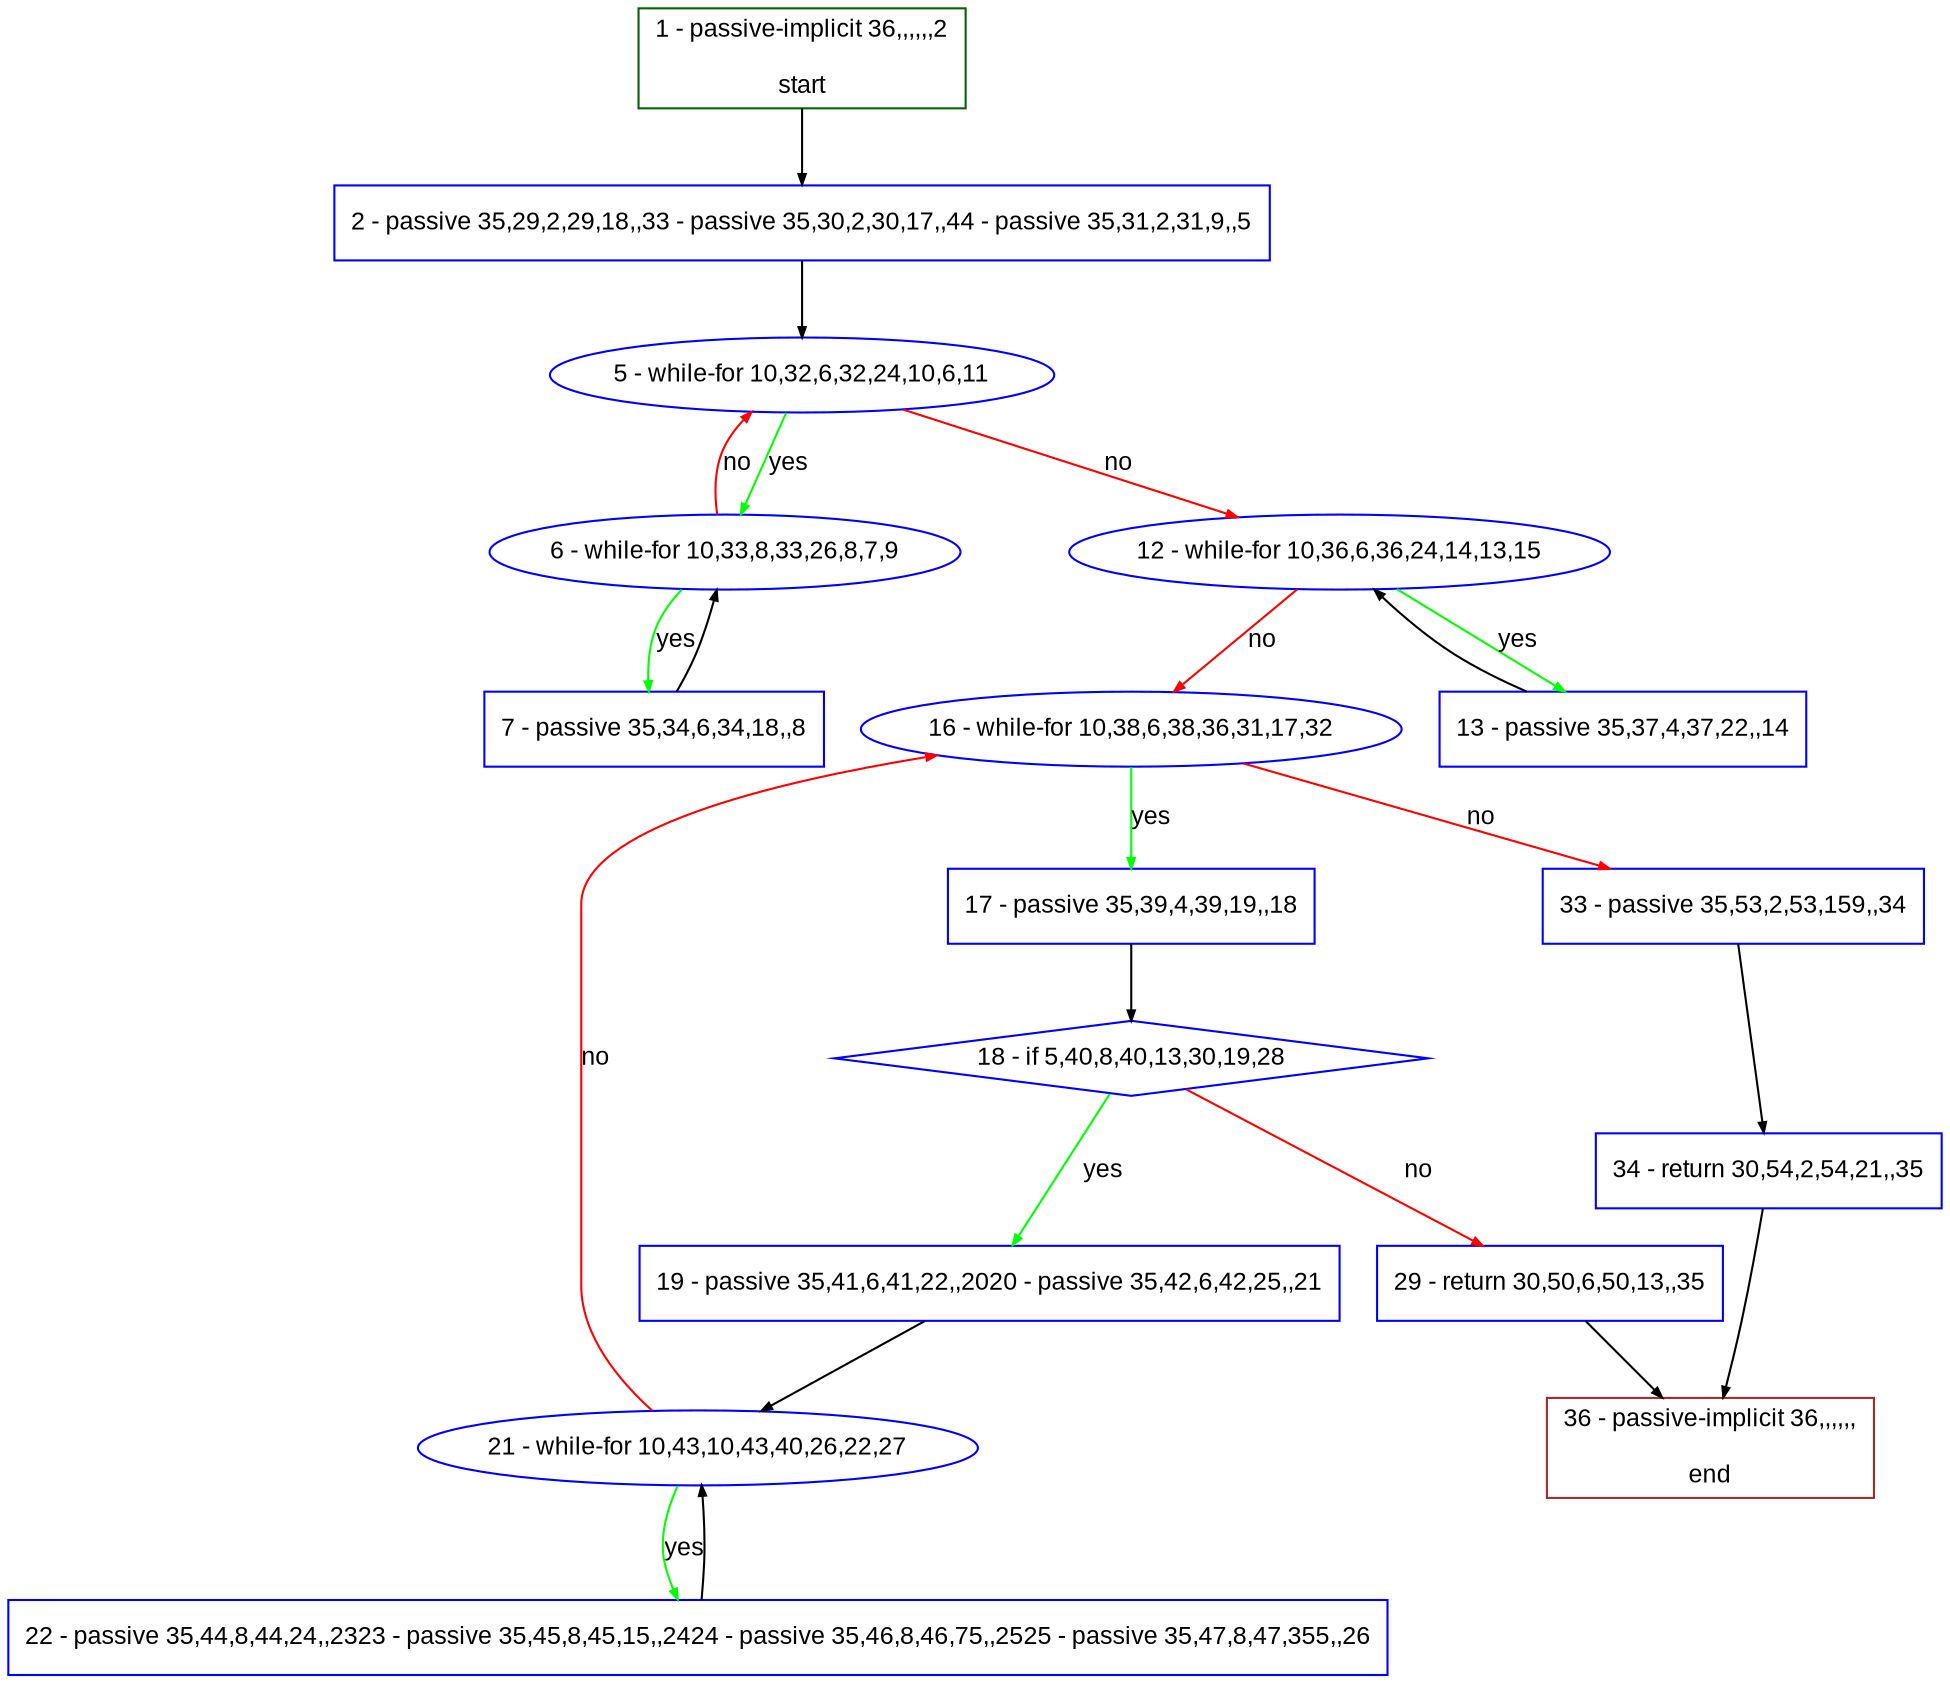 digraph "" {
  graph [pack="true", label="", fontsize="12", packmode="clust", fontname="Arial", fillcolor="#FFFFCC", bgcolor="white", style="rounded,filled", compound="true"];
  node [node_initialized="no", label="", color="grey", fontsize="12", fillcolor="white", fontname="Arial", style="filled", shape="rectangle", compound="true", fixedsize="false"];
  edge [fontcolor="black", arrowhead="normal", arrowtail="none", arrowsize="0.5", ltail="", label="", color="black", fontsize="12", lhead="", fontname="Arial", dir="forward", compound="true"];
  __N1 [label="2 - passive 35,29,2,29,18,,33 - passive 35,30,2,30,17,,44 - passive 35,31,2,31,9,,5", color="#0000ff", fillcolor="#ffffff", style="filled", shape="box"];
  __N2 [label="1 - passive-implicit 36,,,,,,2\n\nstart", color="#006400", fillcolor="#ffffff", style="filled", shape="box"];
  __N3 [label="5 - while-for 10,32,6,32,24,10,6,11", color="#0000ff", fillcolor="#ffffff", style="filled", shape="oval"];
  __N4 [label="6 - while-for 10,33,8,33,26,8,7,9", color="#0000ff", fillcolor="#ffffff", style="filled", shape="oval"];
  __N5 [label="12 - while-for 10,36,6,36,24,14,13,15", color="#0000ff", fillcolor="#ffffff", style="filled", shape="oval"];
  __N6 [label="7 - passive 35,34,6,34,18,,8", color="#0000ff", fillcolor="#ffffff", style="filled", shape="box"];
  __N7 [label="13 - passive 35,37,4,37,22,,14", color="#0000ff", fillcolor="#ffffff", style="filled", shape="box"];
  __N8 [label="16 - while-for 10,38,6,38,36,31,17,32", color="#0000ff", fillcolor="#ffffff", style="filled", shape="oval"];
  __N9 [label="17 - passive 35,39,4,39,19,,18", color="#0000ff", fillcolor="#ffffff", style="filled", shape="box"];
  __N10 [label="33 - passive 35,53,2,53,159,,34", color="#0000ff", fillcolor="#ffffff", style="filled", shape="box"];
  __N11 [label="18 - if 5,40,8,40,13,30,19,28", color="#0000ff", fillcolor="#ffffff", style="filled", shape="diamond"];
  __N12 [label="19 - passive 35,41,6,41,22,,2020 - passive 35,42,6,42,25,,21", color="#0000ff", fillcolor="#ffffff", style="filled", shape="box"];
  __N13 [label="29 - return 30,50,6,50,13,,35", color="#0000ff", fillcolor="#ffffff", style="filled", shape="box"];
  __N14 [label="21 - while-for 10,43,10,43,40,26,22,27", color="#0000ff", fillcolor="#ffffff", style="filled", shape="oval"];
  __N15 [label="22 - passive 35,44,8,44,24,,2323 - passive 35,45,8,45,15,,2424 - passive 35,46,8,46,75,,2525 - passive 35,47,8,47,355,,26", color="#0000ff", fillcolor="#ffffff", style="filled", shape="box"];
  __N16 [label="36 - passive-implicit 36,,,,,,\n\nend", color="#a52a2a", fillcolor="#ffffff", style="filled", shape="box"];
  __N17 [label="34 - return 30,54,2,54,21,,35", color="#0000ff", fillcolor="#ffffff", style="filled", shape="box"];
  __N2 -> __N1 [arrowhead="normal", arrowtail="none", color="#000000", label="", dir="forward"];
  __N1 -> __N3 [arrowhead="normal", arrowtail="none", color="#000000", label="", dir="forward"];
  __N3 -> __N4 [arrowhead="normal", arrowtail="none", color="#00ff00", label="yes", dir="forward"];
  __N4 -> __N3 [arrowhead="normal", arrowtail="none", color="#ff0000", label="no", dir="forward"];
  __N3 -> __N5 [arrowhead="normal", arrowtail="none", color="#ff0000", label="no", dir="forward"];
  __N4 -> __N6 [arrowhead="normal", arrowtail="none", color="#00ff00", label="yes", dir="forward"];
  __N6 -> __N4 [arrowhead="normal", arrowtail="none", color="#000000", label="", dir="forward"];
  __N5 -> __N7 [arrowhead="normal", arrowtail="none", color="#00ff00", label="yes", dir="forward"];
  __N7 -> __N5 [arrowhead="normal", arrowtail="none", color="#000000", label="", dir="forward"];
  __N5 -> __N8 [arrowhead="normal", arrowtail="none", color="#ff0000", label="no", dir="forward"];
  __N8 -> __N9 [arrowhead="normal", arrowtail="none", color="#00ff00", label="yes", dir="forward"];
  __N8 -> __N10 [arrowhead="normal", arrowtail="none", color="#ff0000", label="no", dir="forward"];
  __N9 -> __N11 [arrowhead="normal", arrowtail="none", color="#000000", label="", dir="forward"];
  __N11 -> __N12 [arrowhead="normal", arrowtail="none", color="#00ff00", label="yes", dir="forward"];
  __N11 -> __N13 [arrowhead="normal", arrowtail="none", color="#ff0000", label="no", dir="forward"];
  __N12 -> __N14 [arrowhead="normal", arrowtail="none", color="#000000", label="", dir="forward"];
  __N14 -> __N8 [arrowhead="normal", arrowtail="none", color="#ff0000", label="no", dir="forward"];
  __N14 -> __N15 [arrowhead="normal", arrowtail="none", color="#00ff00", label="yes", dir="forward"];
  __N15 -> __N14 [arrowhead="normal", arrowtail="none", color="#000000", label="", dir="forward"];
  __N13 -> __N16 [arrowhead="normal", arrowtail="none", color="#000000", label="", dir="forward"];
  __N10 -> __N17 [arrowhead="normal", arrowtail="none", color="#000000", label="", dir="forward"];
  __N17 -> __N16 [arrowhead="normal", arrowtail="none", color="#000000", label="", dir="forward"];
}
